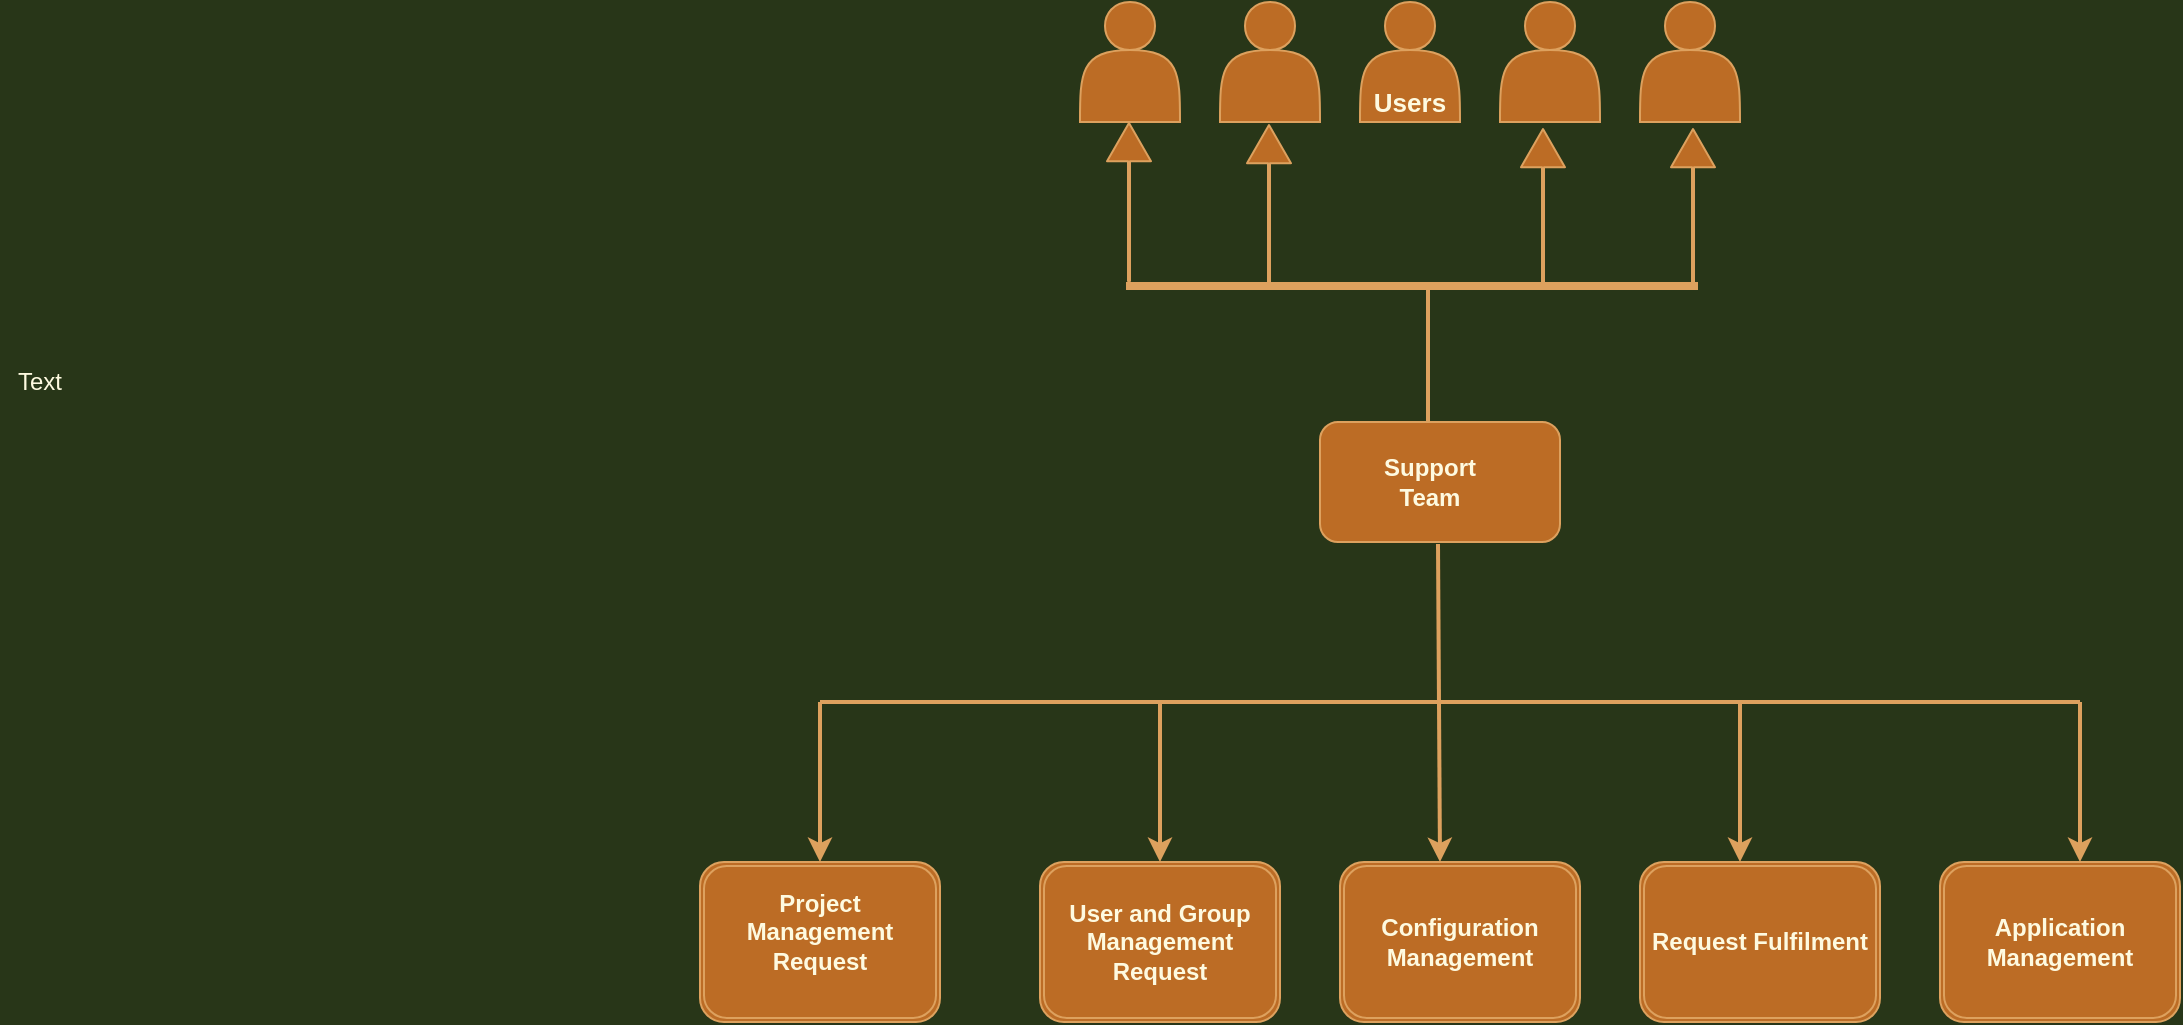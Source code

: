<mxfile version="14.4.3" type="github"><diagram id="u0jsGPL0NDHtBA2eIrma" name="Page-1"><mxGraphModel dx="2272" dy="737" grid="1" gridSize="10" guides="1" tooltips="1" connect="1" arrows="1" fold="1" page="1" pageScale="1" pageWidth="850" pageHeight="1100" background="#283618" math="0" shadow="0"><root><mxCell id="0"/><mxCell id="1" parent="0"/><mxCell id="ldq4RUyXctAk_ogEGEMd-15" value="" style="shape=actor;whiteSpace=wrap;html=1;fillColor=#BC6C25;strokeColor=#DDA15E;fontColor=#FEFAE0;" vertex="1" parent="1"><mxGeometry x="250" y="220" width="50" height="60" as="geometry"/></mxCell><mxCell id="ldq4RUyXctAk_ogEGEMd-17" value="" style="shape=actor;whiteSpace=wrap;html=1;fillColor=#BC6C25;strokeColor=#DDA15E;fontColor=#FEFAE0;" vertex="1" parent="1"><mxGeometry x="320" y="220" width="50" height="60" as="geometry"/></mxCell><mxCell id="ldq4RUyXctAk_ogEGEMd-18" value="" style="shape=actor;whiteSpace=wrap;html=1;fillColor=#BC6C25;strokeColor=#DDA15E;fontColor=#FEFAE0;" vertex="1" parent="1"><mxGeometry x="390" y="220" width="50" height="60" as="geometry"/></mxCell><mxCell id="ldq4RUyXctAk_ogEGEMd-19" value="" style="shape=actor;whiteSpace=wrap;html=1;fillColor=#BC6C25;strokeColor=#DDA15E;fontColor=#FEFAE0;" vertex="1" parent="1"><mxGeometry x="460" y="220" width="50" height="60" as="geometry"/></mxCell><mxCell id="ldq4RUyXctAk_ogEGEMd-20" value="" style="shape=actor;whiteSpace=wrap;html=1;fillColor=#BC6C25;strokeColor=#DDA15E;fontColor=#FEFAE0;" vertex="1" parent="1"><mxGeometry x="530" y="220" width="50" height="60" as="geometry"/></mxCell><mxCell id="ldq4RUyXctAk_ogEGEMd-21" value="&lt;font style=&quot;font-size: 13px&quot;&gt;Users&lt;/font&gt;" style="text;html=1;align=center;verticalAlign=middle;whiteSpace=wrap;rounded=0;fontStyle=1;fontColor=#FEFAE0;" vertex="1" parent="1"><mxGeometry x="390" y="260" width="50" height="20" as="geometry"/></mxCell><mxCell id="ldq4RUyXctAk_ogEGEMd-22" value="Text" style="text;html=1;strokeColor=none;fillColor=none;align=center;verticalAlign=middle;whiteSpace=wrap;rounded=0;fontColor=#FEFAE0;" vertex="1" parent="1"><mxGeometry x="-290" y="400" width="40" height="20" as="geometry"/></mxCell><mxCell id="ldq4RUyXctAk_ogEGEMd-23" value="" style="shape=flexArrow;endArrow=classic;html=1;width=1;endSize=6.03;fillColor=#BC6C25;strokeColor=#DDA15E;fontColor=#FEFAE0;labelBackgroundColor=#283618;" edge="1" parent="1"><mxGeometry width="50" height="50" relative="1" as="geometry"><mxPoint x="274.5" y="360" as="sourcePoint"/><mxPoint x="274.5" y="280" as="targetPoint"/></mxGeometry></mxCell><mxCell id="ldq4RUyXctAk_ogEGEMd-26" value="" style="shape=flexArrow;endArrow=classic;html=1;width=1;endSize=6.03;fillColor=#BC6C25;strokeColor=#DDA15E;fontColor=#FEFAE0;labelBackgroundColor=#283618;" edge="1" parent="1"><mxGeometry width="50" height="50" relative="1" as="geometry"><mxPoint x="344.5" y="361" as="sourcePoint"/><mxPoint x="344.5" y="281" as="targetPoint"/></mxGeometry></mxCell><mxCell id="ldq4RUyXctAk_ogEGEMd-28" value="" style="shape=flexArrow;endArrow=classic;html=1;width=1;endSize=6.03;fillColor=#BC6C25;strokeColor=#DDA15E;fontColor=#FEFAE0;labelBackgroundColor=#283618;" edge="1" parent="1"><mxGeometry width="50" height="50" relative="1" as="geometry"><mxPoint x="481.5" y="363" as="sourcePoint"/><mxPoint x="481.5" y="283" as="targetPoint"/></mxGeometry></mxCell><mxCell id="ldq4RUyXctAk_ogEGEMd-29" value="" style="shape=flexArrow;endArrow=classic;html=1;width=1;endSize=6.03;fillColor=#BC6C25;strokeColor=#DDA15E;fontColor=#FEFAE0;labelBackgroundColor=#283618;" edge="1" parent="1"><mxGeometry width="50" height="50" relative="1" as="geometry"><mxPoint x="556.5" y="363" as="sourcePoint"/><mxPoint x="556.5" y="283" as="targetPoint"/></mxGeometry></mxCell><mxCell id="ldq4RUyXctAk_ogEGEMd-31" value="" style="rounded=1;whiteSpace=wrap;html=1;sketch=0;strokeColor=#DDA15E;fillColor=#BC6C25;fontColor=#FEFAE0;" vertex="1" parent="1"><mxGeometry x="370" y="430" width="120" height="60" as="geometry"/></mxCell><mxCell id="ldq4RUyXctAk_ogEGEMd-32" value="Support Team" style="text;html=1;align=center;verticalAlign=middle;whiteSpace=wrap;rounded=0;sketch=0;fontStyle=1;fontColor=#FEFAE0;" vertex="1" parent="1"><mxGeometry x="395" y="450" width="60" height="20" as="geometry"/></mxCell><mxCell id="ldq4RUyXctAk_ogEGEMd-33" value="" style="endArrow=none;html=1;strokeColor=#DDA15E;strokeWidth=2;fillColor=#BC6C25;fontColor=#FEFAE0;labelBackgroundColor=#283618;" edge="1" parent="1"><mxGeometry width="50" height="50" relative="1" as="geometry"><mxPoint x="424" y="430" as="sourcePoint"/><mxPoint x="424" y="360" as="targetPoint"/></mxGeometry></mxCell><mxCell id="ldq4RUyXctAk_ogEGEMd-45" value="" style="endArrow=none;html=1;strokeColor=#DDA15E;strokeWidth=2;fillColor=#BC6C25;fontColor=#FEFAE0;labelBackgroundColor=#283618;" edge="1" parent="1"><mxGeometry width="50" height="50" relative="1" as="geometry"><mxPoint x="120" y="570" as="sourcePoint"/><mxPoint x="750" y="570" as="targetPoint"/></mxGeometry></mxCell><mxCell id="ldq4RUyXctAk_ogEGEMd-46" value="" style="endArrow=classic;html=1;strokeColor=#DDA15E;strokeWidth=2;fillColor=#BC6C25;fontColor=#FEFAE0;labelBackgroundColor=#283618;" edge="1" parent="1"><mxGeometry width="50" height="50" relative="1" as="geometry"><mxPoint x="120" y="570" as="sourcePoint"/><mxPoint x="120" y="650" as="targetPoint"/></mxGeometry></mxCell><mxCell id="ldq4RUyXctAk_ogEGEMd-47" value="" style="endArrow=classic;html=1;strokeColor=#DDA15E;strokeWidth=2;fillColor=#BC6C25;fontColor=#FEFAE0;labelBackgroundColor=#283618;" edge="1" parent="1"><mxGeometry width="50" height="50" relative="1" as="geometry"><mxPoint x="290" y="570" as="sourcePoint"/><mxPoint x="290" y="650" as="targetPoint"/></mxGeometry></mxCell><mxCell id="ldq4RUyXctAk_ogEGEMd-48" value="" style="endArrow=classic;html=1;strokeColor=#DDA15E;strokeWidth=2;fillColor=#BC6C25;fontColor=#FEFAE0;labelBackgroundColor=#283618;" edge="1" parent="1"><mxGeometry width="50" height="50" relative="1" as="geometry"><mxPoint x="580" y="570" as="sourcePoint"/><mxPoint x="580" y="650" as="targetPoint"/></mxGeometry></mxCell><mxCell id="ldq4RUyXctAk_ogEGEMd-49" value="" style="endArrow=classic;html=1;strokeColor=#DDA15E;strokeWidth=2;fillColor=#BC6C25;fontColor=#FEFAE0;labelBackgroundColor=#283618;" edge="1" parent="1"><mxGeometry width="50" height="50" relative="1" as="geometry"><mxPoint x="750" y="570" as="sourcePoint"/><mxPoint x="750" y="650" as="targetPoint"/></mxGeometry></mxCell><mxCell id="ldq4RUyXctAk_ogEGEMd-59" value="" style="endArrow=classic;html=1;strokeColor=#DDA15E;strokeWidth=2;fillColor=#BC6C25;fontColor=#FEFAE0;exitX=0.575;exitY=1.017;exitDx=0;exitDy=0;exitPerimeter=0;labelBackgroundColor=#283618;" edge="1" parent="1"><mxGeometry width="50" height="50" relative="1" as="geometry"><mxPoint x="429" y="491.02" as="sourcePoint"/><mxPoint x="430" y="650" as="targetPoint"/></mxGeometry></mxCell><mxCell id="ldq4RUyXctAk_ogEGEMd-67" value="" style="line;strokeWidth=4;html=1;perimeter=backbonePerimeter;points=[];outlineConnect=0;rounded=0;sketch=0;fillColor=#BC6C25;fontColor=#FEFAE0;labelBackgroundColor=#283618;strokeColor=#DDA15E;" vertex="1" parent="1"><mxGeometry x="273" y="357" width="286" height="10" as="geometry"/></mxCell><mxCell id="ldq4RUyXctAk_ogEGEMd-70" value="" style="shape=ext;double=1;rounded=1;whiteSpace=wrap;html=1;sketch=0;strokeColor=#DDA15E;fillColor=#BC6C25;fontColor=#FEFAE0;" vertex="1" parent="1"><mxGeometry x="60" y="650" width="120" height="80" as="geometry"/></mxCell><mxCell id="ldq4RUyXctAk_ogEGEMd-72" value="User and Group Management Request" style="shape=ext;double=1;rounded=1;whiteSpace=wrap;html=1;sketch=0;strokeColor=#DDA15E;fillColor=#BC6C25;fontColor=#FEFAE0;fontStyle=1" vertex="1" parent="1"><mxGeometry x="230" y="650" width="120" height="80" as="geometry"/></mxCell><mxCell id="ldq4RUyXctAk_ogEGEMd-73" value="Configuration Management" style="shape=ext;double=1;rounded=1;whiteSpace=wrap;html=1;sketch=0;strokeColor=#DDA15E;fillColor=#BC6C25;fontColor=#FEFAE0;fontStyle=1" vertex="1" parent="1"><mxGeometry x="380" y="650" width="120" height="80" as="geometry"/></mxCell><mxCell id="ldq4RUyXctAk_ogEGEMd-74" value="Request Fulfilment" style="shape=ext;double=1;rounded=1;whiteSpace=wrap;html=1;sketch=0;strokeColor=#DDA15E;fillColor=#BC6C25;fontColor=#FEFAE0;fontStyle=1" vertex="1" parent="1"><mxGeometry x="530" y="650" width="120" height="80" as="geometry"/></mxCell><mxCell id="ldq4RUyXctAk_ogEGEMd-75" value="Application Management" style="shape=ext;double=1;rounded=1;whiteSpace=wrap;html=1;sketch=0;strokeColor=#DDA15E;fillColor=#BC6C25;fontColor=#FEFAE0;fontStyle=1" vertex="1" parent="1"><mxGeometry x="680" y="650" width="120" height="80" as="geometry"/></mxCell><mxCell id="ldq4RUyXctAk_ogEGEMd-80" value="Project Management Request" style="text;html=1;strokeColor=none;fillColor=none;align=center;verticalAlign=middle;whiteSpace=wrap;rounded=0;sketch=0;fontColor=#FEFAE0;fontStyle=1" vertex="1" parent="1"><mxGeometry x="70" y="660" width="100" height="50" as="geometry"/></mxCell></root></mxGraphModel></diagram></mxfile>